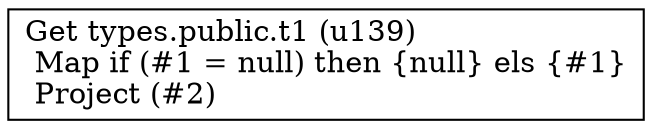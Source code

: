 digraph G {
    node0 [shape = record, label=" Get types.public.t1 (u139)\l Map if (#1 = null) then \{null\} els \{#1\}\l Project (#2)\l"]
}

